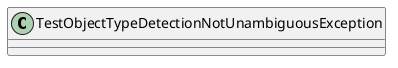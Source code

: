 @startuml

    class TestObjectTypeDetectionNotUnambiguousException [[TestObjectTypeDetectionNotUnambiguousException.html]] {
    }

@enduml
